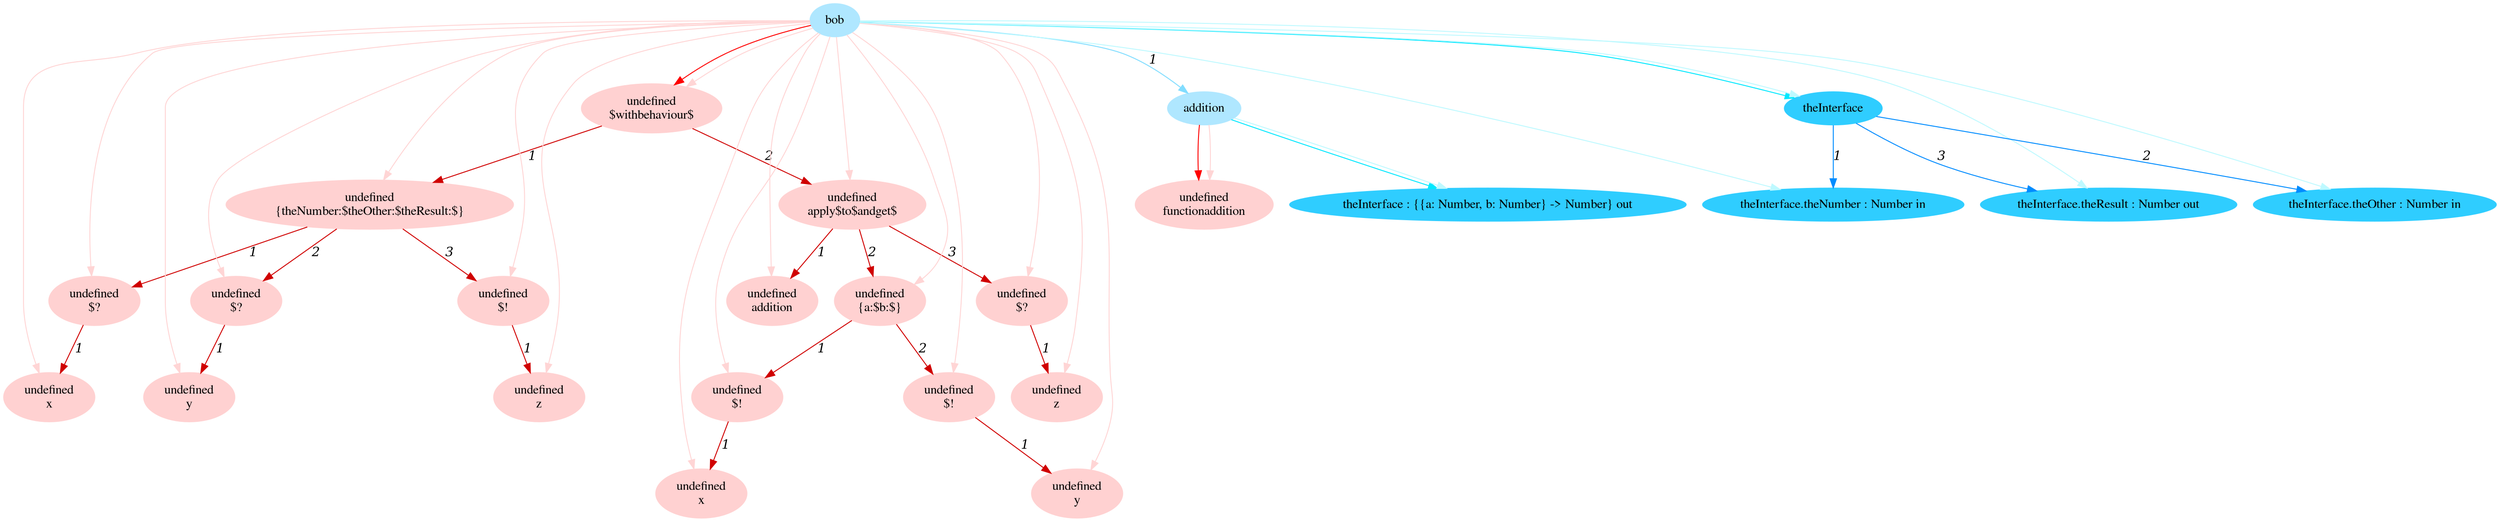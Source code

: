 digraph g{node_5674 [shape="ellipse", style="filled", color="#ffd1d1", fontname="Times", label="undefined
functionaddition" ]
node_5690 [shape="ellipse", style="filled", color="#ffd1d1", fontname="Times", label="undefined
$withbehaviour$" ]
node_5692 [shape="ellipse", style="filled", color="#ffd1d1", fontname="Times", label="undefined
{theNumber:$theOther:$theResult:$}" ]
node_5694 [shape="ellipse", style="filled", color="#ffd1d1", fontname="Times", label="undefined
$?" ]
node_5696 [shape="ellipse", style="filled", color="#ffd1d1", fontname="Times", label="undefined
x" ]
node_5699 [shape="ellipse", style="filled", color="#ffd1d1", fontname="Times", label="undefined
$?" ]
node_5701 [shape="ellipse", style="filled", color="#ffd1d1", fontname="Times", label="undefined
y" ]
node_5704 [shape="ellipse", style="filled", color="#ffd1d1", fontname="Times", label="undefined
$!" ]
node_5706 [shape="ellipse", style="filled", color="#ffd1d1", fontname="Times", label="undefined
z" ]
node_5712 [shape="ellipse", style="filled", color="#ffd1d1", fontname="Times", label="undefined
apply$to$andget$" ]
node_5714 [shape="ellipse", style="filled", color="#ffd1d1", fontname="Times", label="undefined
addition" ]
node_5716 [shape="ellipse", style="filled", color="#ffd1d1", fontname="Times", label="undefined
{a:$b:$}" ]
node_5718 [shape="ellipse", style="filled", color="#ffd1d1", fontname="Times", label="undefined
$!" ]
node_5720 [shape="ellipse", style="filled", color="#ffd1d1", fontname="Times", label="undefined
x" ]
node_5723 [shape="ellipse", style="filled", color="#ffd1d1", fontname="Times", label="undefined
$!" ]
node_5725 [shape="ellipse", style="filled", color="#ffd1d1", fontname="Times", label="undefined
y" ]
node_5730 [shape="ellipse", style="filled", color="#ffd1d1", fontname="Times", label="undefined
$?" ]
node_5732 [shape="ellipse", style="filled", color="#ffd1d1", fontname="Times", label="undefined
z" ]
node_5669 [shape="ellipse", style="filled", color="#afe7ff", fontname="Times", label="bob" ]
node_5670 [shape="ellipse", style="filled", color="#afe7ff", fontname="Times", label="addition" ]
node_5671 [shape="ellipse", style="filled", color="#2fcdff", fontname="Times", label="theInterface : {{a: Number, b: Number} -> Number} out" ]
node_5678 [shape="ellipse", style="filled", color="#2fcdff", fontname="Times", label="theInterface" ]
node_5679 [shape="ellipse", style="filled", color="#2fcdff", fontname="Times", label="theInterface.theNumber : Number in" ]
node_5681 [shape="ellipse", style="filled", color="#2fcdff", fontname="Times", label="theInterface.theOther : Number in" ]
node_5683 [shape="ellipse", style="filled", color="#2fcdff", fontname="Times", label="theInterface.theResult : Number out" ]
node_5694 -> node_5696 [dir=forward, arrowHead=normal, fontname="Times-Italic", arrowsize=1, color="#d00000", label="1",  headlabel="", taillabel="" ]
node_5699 -> node_5701 [dir=forward, arrowHead=normal, fontname="Times-Italic", arrowsize=1, color="#d00000", label="1",  headlabel="", taillabel="" ]
node_5704 -> node_5706 [dir=forward, arrowHead=normal, fontname="Times-Italic", arrowsize=1, color="#d00000", label="1",  headlabel="", taillabel="" ]
node_5692 -> node_5694 [dir=forward, arrowHead=normal, fontname="Times-Italic", arrowsize=1, color="#d00000", label="1",  headlabel="", taillabel="" ]
node_5692 -> node_5699 [dir=forward, arrowHead=normal, fontname="Times-Italic", arrowsize=1, color="#d00000", label="2",  headlabel="", taillabel="" ]
node_5692 -> node_5704 [dir=forward, arrowHead=normal, fontname="Times-Italic", arrowsize=1, color="#d00000", label="3",  headlabel="", taillabel="" ]
node_5718 -> node_5720 [dir=forward, arrowHead=normal, fontname="Times-Italic", arrowsize=1, color="#d00000", label="1",  headlabel="", taillabel="" ]
node_5723 -> node_5725 [dir=forward, arrowHead=normal, fontname="Times-Italic", arrowsize=1, color="#d00000", label="1",  headlabel="", taillabel="" ]
node_5716 -> node_5718 [dir=forward, arrowHead=normal, fontname="Times-Italic", arrowsize=1, color="#d00000", label="1",  headlabel="", taillabel="" ]
node_5716 -> node_5723 [dir=forward, arrowHead=normal, fontname="Times-Italic", arrowsize=1, color="#d00000", label="2",  headlabel="", taillabel="" ]
node_5730 -> node_5732 [dir=forward, arrowHead=normal, fontname="Times-Italic", arrowsize=1, color="#d00000", label="1",  headlabel="", taillabel="" ]
node_5712 -> node_5714 [dir=forward, arrowHead=normal, fontname="Times-Italic", arrowsize=1, color="#d00000", label="1",  headlabel="", taillabel="" ]
node_5712 -> node_5716 [dir=forward, arrowHead=normal, fontname="Times-Italic", arrowsize=1, color="#d00000", label="2",  headlabel="", taillabel="" ]
node_5712 -> node_5730 [dir=forward, arrowHead=normal, fontname="Times-Italic", arrowsize=1, color="#d00000", label="3",  headlabel="", taillabel="" ]
node_5690 -> node_5692 [dir=forward, arrowHead=normal, fontname="Times-Italic", arrowsize=1, color="#d00000", label="1",  headlabel="", taillabel="" ]
node_5690 -> node_5712 [dir=forward, arrowHead=normal, fontname="Times-Italic", arrowsize=1, color="#d00000", label="2",  headlabel="", taillabel="" ]
node_5670 -> node_5674 [dir=forward, arrowHead=normal, fontname="Times-Italic", arrowsize=1, color="#ff0000", label="",  headlabel="", taillabel="" ]
node_5669 -> node_5690 [dir=forward, arrowHead=normal, fontname="Times-Italic", arrowsize=1, color="#ff0000", label="",  headlabel="", taillabel="" ]
node_5670 -> node_5674 [dir=forward, arrowHead=normal, fontname="Times-Italic", arrowsize=1, color="#ffd5d5", label="",  headlabel="", taillabel="" ]
node_5669 -> node_5690 [dir=forward, arrowHead=normal, fontname="Times-Italic", arrowsize=1, color="#ffd5d5", label="",  headlabel="", taillabel="" ]
node_5669 -> node_5692 [dir=forward, arrowHead=normal, fontname="Times-Italic", arrowsize=1, color="#ffd5d5", label="",  headlabel="", taillabel="" ]
node_5669 -> node_5694 [dir=forward, arrowHead=normal, fontname="Times-Italic", arrowsize=1, color="#ffd5d5", label="",  headlabel="", taillabel="" ]
node_5669 -> node_5696 [dir=forward, arrowHead=normal, fontname="Times-Italic", arrowsize=1, color="#ffd5d5", label="",  headlabel="", taillabel="" ]
node_5669 -> node_5699 [dir=forward, arrowHead=normal, fontname="Times-Italic", arrowsize=1, color="#ffd5d5", label="",  headlabel="", taillabel="" ]
node_5669 -> node_5701 [dir=forward, arrowHead=normal, fontname="Times-Italic", arrowsize=1, color="#ffd5d5", label="",  headlabel="", taillabel="" ]
node_5669 -> node_5704 [dir=forward, arrowHead=normal, fontname="Times-Italic", arrowsize=1, color="#ffd5d5", label="",  headlabel="", taillabel="" ]
node_5669 -> node_5706 [dir=forward, arrowHead=normal, fontname="Times-Italic", arrowsize=1, color="#ffd5d5", label="",  headlabel="", taillabel="" ]
node_5669 -> node_5712 [dir=forward, arrowHead=normal, fontname="Times-Italic", arrowsize=1, color="#ffd5d5", label="",  headlabel="", taillabel="" ]
node_5669 -> node_5714 [dir=forward, arrowHead=normal, fontname="Times-Italic", arrowsize=1, color="#ffd5d5", label="",  headlabel="", taillabel="" ]
node_5669 -> node_5716 [dir=forward, arrowHead=normal, fontname="Times-Italic", arrowsize=1, color="#ffd5d5", label="",  headlabel="", taillabel="" ]
node_5669 -> node_5718 [dir=forward, arrowHead=normal, fontname="Times-Italic", arrowsize=1, color="#ffd5d5", label="",  headlabel="", taillabel="" ]
node_5669 -> node_5720 [dir=forward, arrowHead=normal, fontname="Times-Italic", arrowsize=1, color="#ffd5d5", label="",  headlabel="", taillabel="" ]
node_5669 -> node_5723 [dir=forward, arrowHead=normal, fontname="Times-Italic", arrowsize=1, color="#ffd5d5", label="",  headlabel="", taillabel="" ]
node_5669 -> node_5725 [dir=forward, arrowHead=normal, fontname="Times-Italic", arrowsize=1, color="#ffd5d5", label="",  headlabel="", taillabel="" ]
node_5669 -> node_5730 [dir=forward, arrowHead=normal, fontname="Times-Italic", arrowsize=1, color="#ffd5d5", label="",  headlabel="", taillabel="" ]
node_5669 -> node_5732 [dir=forward, arrowHead=normal, fontname="Times-Italic", arrowsize=1, color="#ffd5d5", label="",  headlabel="", taillabel="" ]
node_5670 -> node_5671 [dir=forward, arrowHead=normal, fontname="Times-Italic", arrowsize=1, color="#00e8ff", label="",  headlabel="", taillabel="" ]
node_5669 -> node_5678 [dir=forward, arrowHead=normal, fontname="Times-Italic", arrowsize=1, color="#00e8ff", label="",  headlabel="", taillabel="" ]
node_5670 -> node_5671 [dir=forward, arrowHead=normal, fontname="Times-Italic", arrowsize=1, color="#bef9ff", label="",  headlabel="", taillabel="" ]
node_5669 -> node_5679 [dir=forward, arrowHead=normal, fontname="Times-Italic", arrowsize=1, color="#bef9ff", label="",  headlabel="", taillabel="" ]
node_5669 -> node_5681 [dir=forward, arrowHead=normal, fontname="Times-Italic", arrowsize=1, color="#bef9ff", label="",  headlabel="", taillabel="" ]
node_5669 -> node_5683 [dir=forward, arrowHead=normal, fontname="Times-Italic", arrowsize=1, color="#bef9ff", label="",  headlabel="", taillabel="" ]
node_5669 -> node_5678 [dir=forward, arrowHead=normal, fontname="Times-Italic", arrowsize=1, color="#bef9ff", label="",  headlabel="", taillabel="" ]
node_5678 -> node_5679 [dir=forward, arrowHead=normal, fontname="Times-Italic", arrowsize=1, color="#008cff", label="1",  headlabel="", taillabel="" ]
node_5678 -> node_5681 [dir=forward, arrowHead=normal, fontname="Times-Italic", arrowsize=1, color="#008cff", label="2",  headlabel="", taillabel="" ]
node_5678 -> node_5683 [dir=forward, arrowHead=normal, fontname="Times-Italic", arrowsize=1, color="#008cff", label="3",  headlabel="", taillabel="" ]
node_5669 -> node_5670 [dir=forward, arrowHead=normal, fontname="Times-Italic", arrowsize=1, color="#81ddff", label="1",  headlabel="", taillabel="" ]
}
